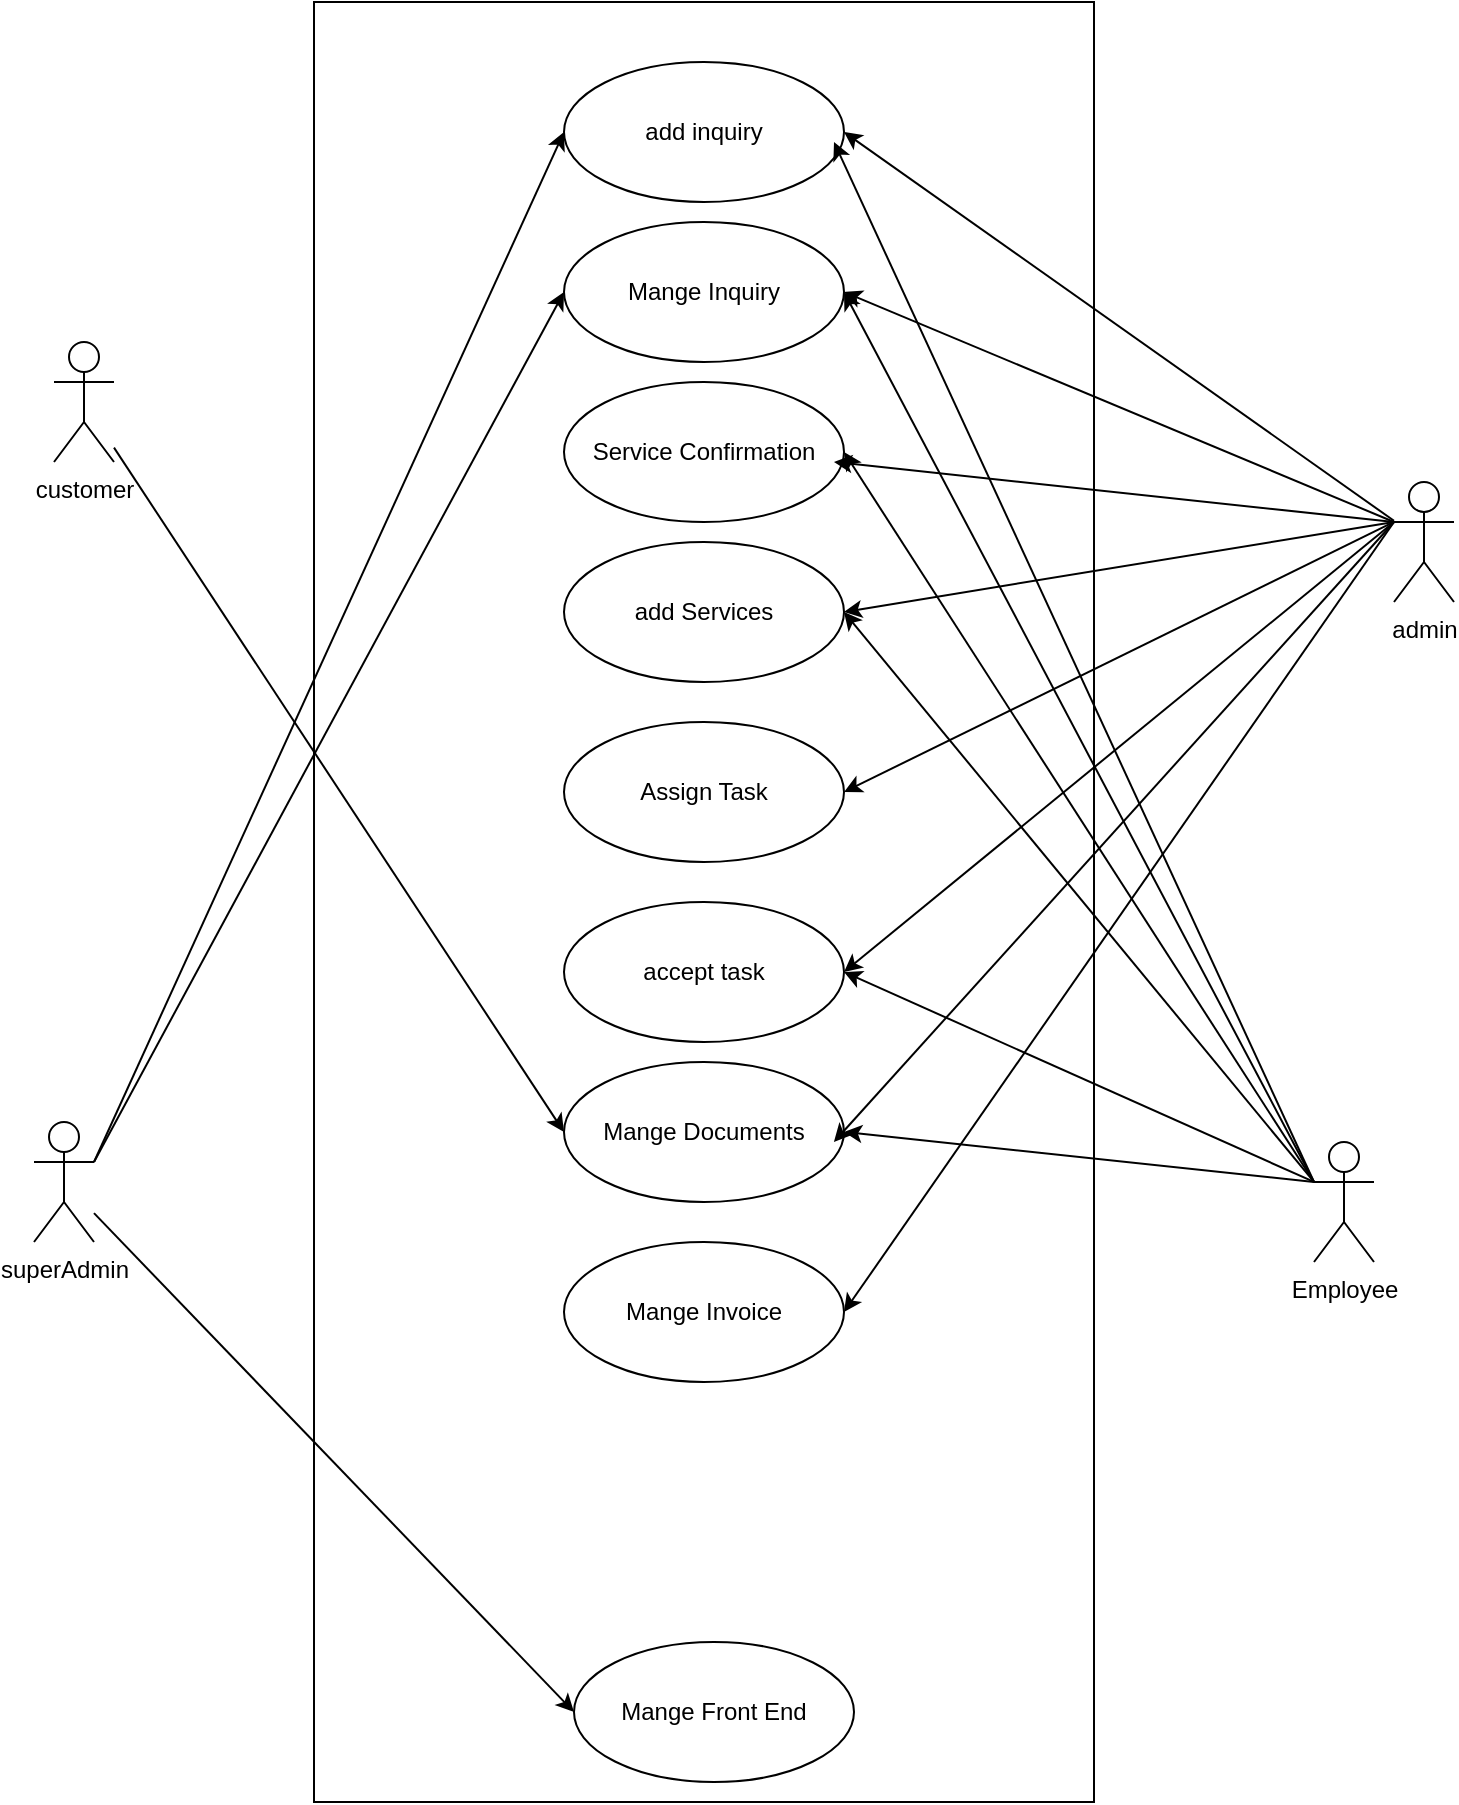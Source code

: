 <mxfile version="13.10.2" type="github">
  <diagram id="lLNfmTWrKtw9lVZtanVr" name="Page-1">
    <mxGraphModel dx="1240" dy="657" grid="1" gridSize="10" guides="1" tooltips="1" connect="1" arrows="1" fold="1" page="1" pageScale="1" pageWidth="850" pageHeight="1100" math="0" shadow="0">
      <root>
        <mxCell id="0" />
        <mxCell id="1" parent="0" />
        <mxCell id="PfKKpQUoOnUWRJiz9idM-1" value="" style="whiteSpace=wrap;html=1;fillColor=none;" vertex="1" parent="1">
          <mxGeometry x="230" y="120" width="390" height="900" as="geometry" />
        </mxCell>
        <mxCell id="PfKKpQUoOnUWRJiz9idM-43" style="edgeStyle=none;rounded=0;orthogonalLoop=1;jettySize=auto;html=1;entryX=0;entryY=0.5;entryDx=0;entryDy=0;" edge="1" parent="1" source="PfKKpQUoOnUWRJiz9idM-2" target="PfKKpQUoOnUWRJiz9idM-40">
          <mxGeometry relative="1" as="geometry" />
        </mxCell>
        <mxCell id="PfKKpQUoOnUWRJiz9idM-2" value="customer" style="shape=umlActor;verticalLabelPosition=bottom;verticalAlign=top;html=1;fillColor=none;" vertex="1" parent="1">
          <mxGeometry x="100" y="290" width="30" height="60" as="geometry" />
        </mxCell>
        <mxCell id="PfKKpQUoOnUWRJiz9idM-15" style="edgeStyle=none;rounded=0;orthogonalLoop=1;jettySize=auto;html=1;entryX=1;entryY=0.5;entryDx=0;entryDy=0;" edge="1" parent="1" source="PfKKpQUoOnUWRJiz9idM-3" target="PfKKpQUoOnUWRJiz9idM-14">
          <mxGeometry relative="1" as="geometry" />
        </mxCell>
        <mxCell id="PfKKpQUoOnUWRJiz9idM-17" style="edgeStyle=none;rounded=0;orthogonalLoop=1;jettySize=auto;html=1;exitX=0;exitY=0.333;exitDx=0;exitDy=0;exitPerimeter=0;entryX=1;entryY=0.5;entryDx=0;entryDy=0;" edge="1" parent="1" source="PfKKpQUoOnUWRJiz9idM-3" target="PfKKpQUoOnUWRJiz9idM-13">
          <mxGeometry relative="1" as="geometry" />
        </mxCell>
        <mxCell id="PfKKpQUoOnUWRJiz9idM-25" style="edgeStyle=none;rounded=0;orthogonalLoop=1;jettySize=auto;html=1;exitX=0;exitY=0.333;exitDx=0;exitDy=0;exitPerimeter=0;" edge="1" parent="1" source="PfKKpQUoOnUWRJiz9idM-3">
          <mxGeometry relative="1" as="geometry">
            <mxPoint x="490" y="350" as="targetPoint" />
          </mxGeometry>
        </mxCell>
        <mxCell id="PfKKpQUoOnUWRJiz9idM-28" style="edgeStyle=none;rounded=0;orthogonalLoop=1;jettySize=auto;html=1;exitX=0;exitY=0.333;exitDx=0;exitDy=0;exitPerimeter=0;entryX=1;entryY=0.5;entryDx=0;entryDy=0;" edge="1" parent="1" source="PfKKpQUoOnUWRJiz9idM-3" target="PfKKpQUoOnUWRJiz9idM-23">
          <mxGeometry relative="1" as="geometry" />
        </mxCell>
        <mxCell id="PfKKpQUoOnUWRJiz9idM-30" style="edgeStyle=none;rounded=0;orthogonalLoop=1;jettySize=auto;html=1;exitX=0;exitY=0.333;exitDx=0;exitDy=0;exitPerimeter=0;entryX=1;entryY=0.5;entryDx=0;entryDy=0;" edge="1" parent="1" source="PfKKpQUoOnUWRJiz9idM-3" target="PfKKpQUoOnUWRJiz9idM-29">
          <mxGeometry relative="1" as="geometry" />
        </mxCell>
        <mxCell id="PfKKpQUoOnUWRJiz9idM-37" style="edgeStyle=none;rounded=0;orthogonalLoop=1;jettySize=auto;html=1;exitX=0;exitY=0.333;exitDx=0;exitDy=0;exitPerimeter=0;entryX=1;entryY=0.5;entryDx=0;entryDy=0;" edge="1" parent="1" source="PfKKpQUoOnUWRJiz9idM-3" target="PfKKpQUoOnUWRJiz9idM-31">
          <mxGeometry relative="1" as="geometry" />
        </mxCell>
        <mxCell id="PfKKpQUoOnUWRJiz9idM-42" style="edgeStyle=none;rounded=0;orthogonalLoop=1;jettySize=auto;html=1;exitX=0;exitY=0.333;exitDx=0;exitDy=0;exitPerimeter=0;entryX=0.964;entryY=0.571;entryDx=0;entryDy=0;entryPerimeter=0;" edge="1" parent="1" source="PfKKpQUoOnUWRJiz9idM-3" target="PfKKpQUoOnUWRJiz9idM-40">
          <mxGeometry relative="1" as="geometry">
            <mxPoint x="490" y="680" as="targetPoint" />
          </mxGeometry>
        </mxCell>
        <mxCell id="PfKKpQUoOnUWRJiz9idM-45" style="edgeStyle=none;rounded=0;orthogonalLoop=1;jettySize=auto;html=1;exitX=0;exitY=0.333;exitDx=0;exitDy=0;exitPerimeter=0;entryX=1;entryY=0.5;entryDx=0;entryDy=0;" edge="1" parent="1" source="PfKKpQUoOnUWRJiz9idM-3" target="PfKKpQUoOnUWRJiz9idM-44">
          <mxGeometry relative="1" as="geometry" />
        </mxCell>
        <mxCell id="PfKKpQUoOnUWRJiz9idM-3" value="admin" style="shape=umlActor;verticalLabelPosition=bottom;verticalAlign=top;html=1;fillColor=none;" vertex="1" parent="1">
          <mxGeometry x="770" y="360" width="30" height="60" as="geometry" />
        </mxCell>
        <mxCell id="PfKKpQUoOnUWRJiz9idM-16" style="edgeStyle=none;rounded=0;orthogonalLoop=1;jettySize=auto;html=1;exitX=0;exitY=0.333;exitDx=0;exitDy=0;exitPerimeter=0;" edge="1" parent="1" source="PfKKpQUoOnUWRJiz9idM-6">
          <mxGeometry relative="1" as="geometry">
            <mxPoint x="490.0" y="190.0" as="targetPoint" />
          </mxGeometry>
        </mxCell>
        <mxCell id="PfKKpQUoOnUWRJiz9idM-19" style="edgeStyle=none;rounded=0;orthogonalLoop=1;jettySize=auto;html=1;exitX=0;exitY=0.333;exitDx=0;exitDy=0;exitPerimeter=0;entryX=1;entryY=0.5;entryDx=0;entryDy=0;" edge="1" parent="1" source="PfKKpQUoOnUWRJiz9idM-6" target="PfKKpQUoOnUWRJiz9idM-13">
          <mxGeometry relative="1" as="geometry" />
        </mxCell>
        <mxCell id="PfKKpQUoOnUWRJiz9idM-24" style="edgeStyle=none;rounded=0;orthogonalLoop=1;jettySize=auto;html=1;exitX=0;exitY=0.333;exitDx=0;exitDy=0;exitPerimeter=0;entryX=1;entryY=0.5;entryDx=0;entryDy=0;" edge="1" parent="1" source="PfKKpQUoOnUWRJiz9idM-6" target="PfKKpQUoOnUWRJiz9idM-22">
          <mxGeometry relative="1" as="geometry" />
        </mxCell>
        <mxCell id="PfKKpQUoOnUWRJiz9idM-26" style="edgeStyle=none;rounded=0;orthogonalLoop=1;jettySize=auto;html=1;exitX=0;exitY=0.333;exitDx=0;exitDy=0;exitPerimeter=0;entryX=1;entryY=0.5;entryDx=0;entryDy=0;" edge="1" parent="1" source="PfKKpQUoOnUWRJiz9idM-6" target="PfKKpQUoOnUWRJiz9idM-23">
          <mxGeometry relative="1" as="geometry" />
        </mxCell>
        <mxCell id="PfKKpQUoOnUWRJiz9idM-35" style="edgeStyle=none;rounded=0;orthogonalLoop=1;jettySize=auto;html=1;exitX=0;exitY=0.333;exitDx=0;exitDy=0;exitPerimeter=0;entryX=1;entryY=0.5;entryDx=0;entryDy=0;" edge="1" parent="1" source="PfKKpQUoOnUWRJiz9idM-6" target="PfKKpQUoOnUWRJiz9idM-31">
          <mxGeometry relative="1" as="geometry" />
        </mxCell>
        <mxCell id="PfKKpQUoOnUWRJiz9idM-41" style="edgeStyle=none;rounded=0;orthogonalLoop=1;jettySize=auto;html=1;exitX=0;exitY=0.333;exitDx=0;exitDy=0;exitPerimeter=0;entryX=1;entryY=0.5;entryDx=0;entryDy=0;" edge="1" parent="1" source="PfKKpQUoOnUWRJiz9idM-6" target="PfKKpQUoOnUWRJiz9idM-40">
          <mxGeometry relative="1" as="geometry" />
        </mxCell>
        <mxCell id="PfKKpQUoOnUWRJiz9idM-6" value="Employee" style="shape=umlActor;verticalLabelPosition=bottom;verticalAlign=top;html=1;fillColor=none;" vertex="1" parent="1">
          <mxGeometry x="730" y="690" width="30" height="60" as="geometry" />
        </mxCell>
        <mxCell id="PfKKpQUoOnUWRJiz9idM-12" style="rounded=0;orthogonalLoop=1;jettySize=auto;html=1;entryX=0;entryY=0.5;entryDx=0;entryDy=0;" edge="1" parent="1" source="PfKKpQUoOnUWRJiz9idM-8" target="PfKKpQUoOnUWRJiz9idM-10">
          <mxGeometry relative="1" as="geometry" />
        </mxCell>
        <mxCell id="PfKKpQUoOnUWRJiz9idM-20" style="edgeStyle=none;rounded=0;orthogonalLoop=1;jettySize=auto;html=1;exitX=1;exitY=0.333;exitDx=0;exitDy=0;exitPerimeter=0;entryX=0;entryY=0.5;entryDx=0;entryDy=0;" edge="1" parent="1" source="PfKKpQUoOnUWRJiz9idM-8" target="PfKKpQUoOnUWRJiz9idM-14">
          <mxGeometry relative="1" as="geometry" />
        </mxCell>
        <mxCell id="PfKKpQUoOnUWRJiz9idM-21" style="edgeStyle=none;rounded=0;orthogonalLoop=1;jettySize=auto;html=1;exitX=1;exitY=0.333;exitDx=0;exitDy=0;exitPerimeter=0;entryX=0;entryY=0.5;entryDx=0;entryDy=0;" edge="1" parent="1" source="PfKKpQUoOnUWRJiz9idM-8" target="PfKKpQUoOnUWRJiz9idM-13">
          <mxGeometry relative="1" as="geometry" />
        </mxCell>
        <mxCell id="PfKKpQUoOnUWRJiz9idM-8" value="superAdmin" style="shape=umlActor;verticalLabelPosition=bottom;verticalAlign=top;html=1;fillColor=none;" vertex="1" parent="1">
          <mxGeometry x="90" y="680" width="30" height="60" as="geometry" />
        </mxCell>
        <mxCell id="PfKKpQUoOnUWRJiz9idM-10" value="Mange Front End" style="ellipse;whiteSpace=wrap;html=1;fillColor=none;" vertex="1" parent="1">
          <mxGeometry x="360" y="940" width="140" height="70" as="geometry" />
        </mxCell>
        <mxCell id="PfKKpQUoOnUWRJiz9idM-13" value="Mange Inquiry" style="ellipse;whiteSpace=wrap;html=1;fillColor=none;" vertex="1" parent="1">
          <mxGeometry x="355" y="230" width="140" height="70" as="geometry" />
        </mxCell>
        <mxCell id="PfKKpQUoOnUWRJiz9idM-14" value="add inquiry" style="ellipse;whiteSpace=wrap;html=1;fillColor=none;" vertex="1" parent="1">
          <mxGeometry x="355" y="150" width="140" height="70" as="geometry" />
        </mxCell>
        <mxCell id="PfKKpQUoOnUWRJiz9idM-22" value="Service Confirmation" style="ellipse;whiteSpace=wrap;html=1;fillColor=none;" vertex="1" parent="1">
          <mxGeometry x="355" y="310" width="140" height="70" as="geometry" />
        </mxCell>
        <mxCell id="PfKKpQUoOnUWRJiz9idM-23" value="add Services" style="ellipse;whiteSpace=wrap;html=1;fillColor=none;" vertex="1" parent="1">
          <mxGeometry x="355" y="390" width="140" height="70" as="geometry" />
        </mxCell>
        <mxCell id="PfKKpQUoOnUWRJiz9idM-29" value="Assign Task" style="ellipse;whiteSpace=wrap;html=1;fillColor=none;" vertex="1" parent="1">
          <mxGeometry x="355" y="480" width="140" height="70" as="geometry" />
        </mxCell>
        <mxCell id="PfKKpQUoOnUWRJiz9idM-31" value="accept task" style="ellipse;whiteSpace=wrap;html=1;fillColor=none;" vertex="1" parent="1">
          <mxGeometry x="355" y="570" width="140" height="70" as="geometry" />
        </mxCell>
        <mxCell id="PfKKpQUoOnUWRJiz9idM-40" value="Mange Documents" style="ellipse;whiteSpace=wrap;html=1;fillColor=none;" vertex="1" parent="1">
          <mxGeometry x="355" y="650" width="140" height="70" as="geometry" />
        </mxCell>
        <mxCell id="PfKKpQUoOnUWRJiz9idM-44" value="Mange Invoice" style="ellipse;whiteSpace=wrap;html=1;fillColor=none;" vertex="1" parent="1">
          <mxGeometry x="355" y="740" width="140" height="70" as="geometry" />
        </mxCell>
      </root>
    </mxGraphModel>
  </diagram>
</mxfile>
